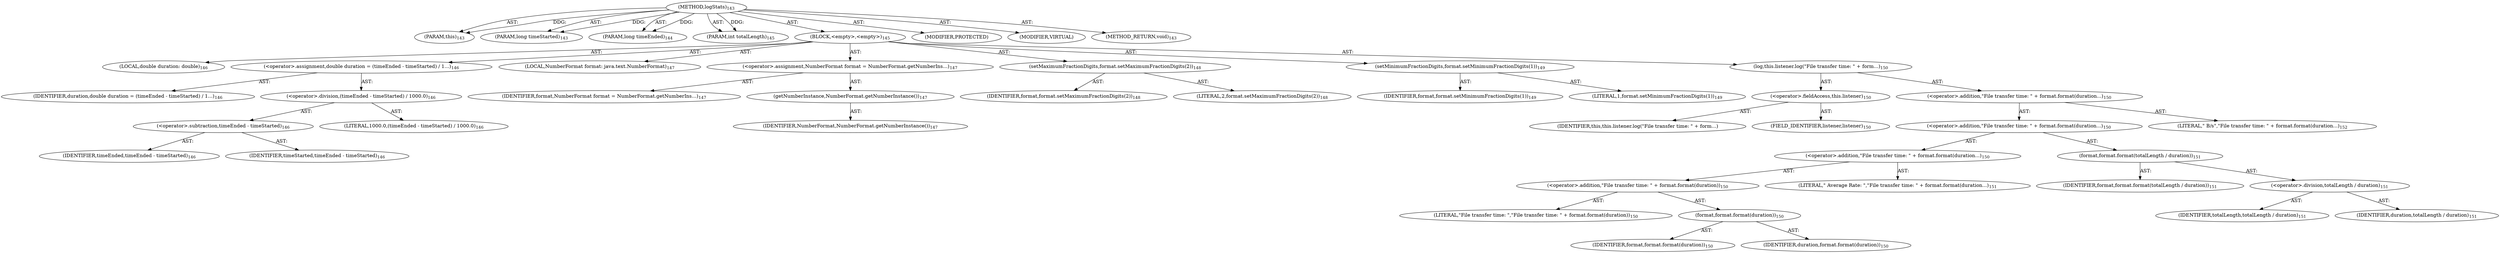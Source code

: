 digraph "logStats" {  
"111669149703" [label = <(METHOD,logStats)<SUB>143</SUB>> ]
"115964117007" [label = <(PARAM,this)<SUB>143</SUB>> ]
"115964117008" [label = <(PARAM,long timeStarted)<SUB>143</SUB>> ]
"115964117009" [label = <(PARAM,long timeEnded)<SUB>144</SUB>> ]
"115964117010" [label = <(PARAM,int totalLength)<SUB>145</SUB>> ]
"25769803795" [label = <(BLOCK,&lt;empty&gt;,&lt;empty&gt;)<SUB>145</SUB>> ]
"94489280521" [label = <(LOCAL,double duration: double)<SUB>146</SUB>> ]
"30064771137" [label = <(&lt;operator&gt;.assignment,double duration = (timeEnded - timeStarted) / 1...)<SUB>146</SUB>> ]
"68719476789" [label = <(IDENTIFIER,duration,double duration = (timeEnded - timeStarted) / 1...)<SUB>146</SUB>> ]
"30064771138" [label = <(&lt;operator&gt;.division,(timeEnded - timeStarted) / 1000.0)<SUB>146</SUB>> ]
"30064771139" [label = <(&lt;operator&gt;.subtraction,timeEnded - timeStarted)<SUB>146</SUB>> ]
"68719476790" [label = <(IDENTIFIER,timeEnded,timeEnded - timeStarted)<SUB>146</SUB>> ]
"68719476791" [label = <(IDENTIFIER,timeStarted,timeEnded - timeStarted)<SUB>146</SUB>> ]
"90194313231" [label = <(LITERAL,1000.0,(timeEnded - timeStarted) / 1000.0)<SUB>146</SUB>> ]
"94489280522" [label = <(LOCAL,NumberFormat format: java.text.NumberFormat)<SUB>147</SUB>> ]
"30064771140" [label = <(&lt;operator&gt;.assignment,NumberFormat format = NumberFormat.getNumberIns...)<SUB>147</SUB>> ]
"68719476792" [label = <(IDENTIFIER,format,NumberFormat format = NumberFormat.getNumberIns...)<SUB>147</SUB>> ]
"30064771141" [label = <(getNumberInstance,NumberFormat.getNumberInstance())<SUB>147</SUB>> ]
"68719476793" [label = <(IDENTIFIER,NumberFormat,NumberFormat.getNumberInstance())<SUB>147</SUB>> ]
"30064771142" [label = <(setMaximumFractionDigits,format.setMaximumFractionDigits(2))<SUB>148</SUB>> ]
"68719476794" [label = <(IDENTIFIER,format,format.setMaximumFractionDigits(2))<SUB>148</SUB>> ]
"90194313232" [label = <(LITERAL,2,format.setMaximumFractionDigits(2))<SUB>148</SUB>> ]
"30064771143" [label = <(setMinimumFractionDigits,format.setMinimumFractionDigits(1))<SUB>149</SUB>> ]
"68719476795" [label = <(IDENTIFIER,format,format.setMinimumFractionDigits(1))<SUB>149</SUB>> ]
"90194313233" [label = <(LITERAL,1,format.setMinimumFractionDigits(1))<SUB>149</SUB>> ]
"30064771144" [label = <(log,this.listener.log(&quot;File transfer time: &quot; + form...)<SUB>150</SUB>> ]
"30064771145" [label = <(&lt;operator&gt;.fieldAccess,this.listener)<SUB>150</SUB>> ]
"68719476796" [label = <(IDENTIFIER,this,this.listener.log(&quot;File transfer time: &quot; + form...)> ]
"55834574854" [label = <(FIELD_IDENTIFIER,listener,listener)<SUB>150</SUB>> ]
"30064771146" [label = <(&lt;operator&gt;.addition,&quot;File transfer time: &quot; + format.format(duration...)<SUB>150</SUB>> ]
"30064771147" [label = <(&lt;operator&gt;.addition,&quot;File transfer time: &quot; + format.format(duration...)<SUB>150</SUB>> ]
"30064771148" [label = <(&lt;operator&gt;.addition,&quot;File transfer time: &quot; + format.format(duration...)<SUB>150</SUB>> ]
"30064771149" [label = <(&lt;operator&gt;.addition,&quot;File transfer time: &quot; + format.format(duration))<SUB>150</SUB>> ]
"90194313234" [label = <(LITERAL,&quot;File transfer time: &quot;,&quot;File transfer time: &quot; + format.format(duration))<SUB>150</SUB>> ]
"30064771150" [label = <(format,format.format(duration))<SUB>150</SUB>> ]
"68719476797" [label = <(IDENTIFIER,format,format.format(duration))<SUB>150</SUB>> ]
"68719476798" [label = <(IDENTIFIER,duration,format.format(duration))<SUB>150</SUB>> ]
"90194313235" [label = <(LITERAL,&quot; Average Rate: &quot;,&quot;File transfer time: &quot; + format.format(duration...)<SUB>151</SUB>> ]
"30064771151" [label = <(format,format.format(totalLength / duration))<SUB>151</SUB>> ]
"68719476799" [label = <(IDENTIFIER,format,format.format(totalLength / duration))<SUB>151</SUB>> ]
"30064771152" [label = <(&lt;operator&gt;.division,totalLength / duration)<SUB>151</SUB>> ]
"68719476800" [label = <(IDENTIFIER,totalLength,totalLength / duration)<SUB>151</SUB>> ]
"68719476801" [label = <(IDENTIFIER,duration,totalLength / duration)<SUB>151</SUB>> ]
"90194313236" [label = <(LITERAL,&quot; B/s&quot;,&quot;File transfer time: &quot; + format.format(duration...)<SUB>152</SUB>> ]
"133143986193" [label = <(MODIFIER,PROTECTED)> ]
"133143986194" [label = <(MODIFIER,VIRTUAL)> ]
"128849018887" [label = <(METHOD_RETURN,void)<SUB>143</SUB>> ]
  "111669149703" -> "115964117007"  [ label = "AST: "] 
  "111669149703" -> "115964117008"  [ label = "AST: "] 
  "111669149703" -> "115964117009"  [ label = "AST: "] 
  "111669149703" -> "115964117010"  [ label = "AST: "] 
  "111669149703" -> "25769803795"  [ label = "AST: "] 
  "111669149703" -> "133143986193"  [ label = "AST: "] 
  "111669149703" -> "133143986194"  [ label = "AST: "] 
  "111669149703" -> "128849018887"  [ label = "AST: "] 
  "25769803795" -> "94489280521"  [ label = "AST: "] 
  "25769803795" -> "30064771137"  [ label = "AST: "] 
  "25769803795" -> "94489280522"  [ label = "AST: "] 
  "25769803795" -> "30064771140"  [ label = "AST: "] 
  "25769803795" -> "30064771142"  [ label = "AST: "] 
  "25769803795" -> "30064771143"  [ label = "AST: "] 
  "25769803795" -> "30064771144"  [ label = "AST: "] 
  "30064771137" -> "68719476789"  [ label = "AST: "] 
  "30064771137" -> "30064771138"  [ label = "AST: "] 
  "30064771138" -> "30064771139"  [ label = "AST: "] 
  "30064771138" -> "90194313231"  [ label = "AST: "] 
  "30064771139" -> "68719476790"  [ label = "AST: "] 
  "30064771139" -> "68719476791"  [ label = "AST: "] 
  "30064771140" -> "68719476792"  [ label = "AST: "] 
  "30064771140" -> "30064771141"  [ label = "AST: "] 
  "30064771141" -> "68719476793"  [ label = "AST: "] 
  "30064771142" -> "68719476794"  [ label = "AST: "] 
  "30064771142" -> "90194313232"  [ label = "AST: "] 
  "30064771143" -> "68719476795"  [ label = "AST: "] 
  "30064771143" -> "90194313233"  [ label = "AST: "] 
  "30064771144" -> "30064771145"  [ label = "AST: "] 
  "30064771144" -> "30064771146"  [ label = "AST: "] 
  "30064771145" -> "68719476796"  [ label = "AST: "] 
  "30064771145" -> "55834574854"  [ label = "AST: "] 
  "30064771146" -> "30064771147"  [ label = "AST: "] 
  "30064771146" -> "90194313236"  [ label = "AST: "] 
  "30064771147" -> "30064771148"  [ label = "AST: "] 
  "30064771147" -> "30064771151"  [ label = "AST: "] 
  "30064771148" -> "30064771149"  [ label = "AST: "] 
  "30064771148" -> "90194313235"  [ label = "AST: "] 
  "30064771149" -> "90194313234"  [ label = "AST: "] 
  "30064771149" -> "30064771150"  [ label = "AST: "] 
  "30064771150" -> "68719476797"  [ label = "AST: "] 
  "30064771150" -> "68719476798"  [ label = "AST: "] 
  "30064771151" -> "68719476799"  [ label = "AST: "] 
  "30064771151" -> "30064771152"  [ label = "AST: "] 
  "30064771152" -> "68719476800"  [ label = "AST: "] 
  "30064771152" -> "68719476801"  [ label = "AST: "] 
  "111669149703" -> "115964117007"  [ label = "DDG: "] 
  "111669149703" -> "115964117008"  [ label = "DDG: "] 
  "111669149703" -> "115964117009"  [ label = "DDG: "] 
  "111669149703" -> "115964117010"  [ label = "DDG: "] 
}
